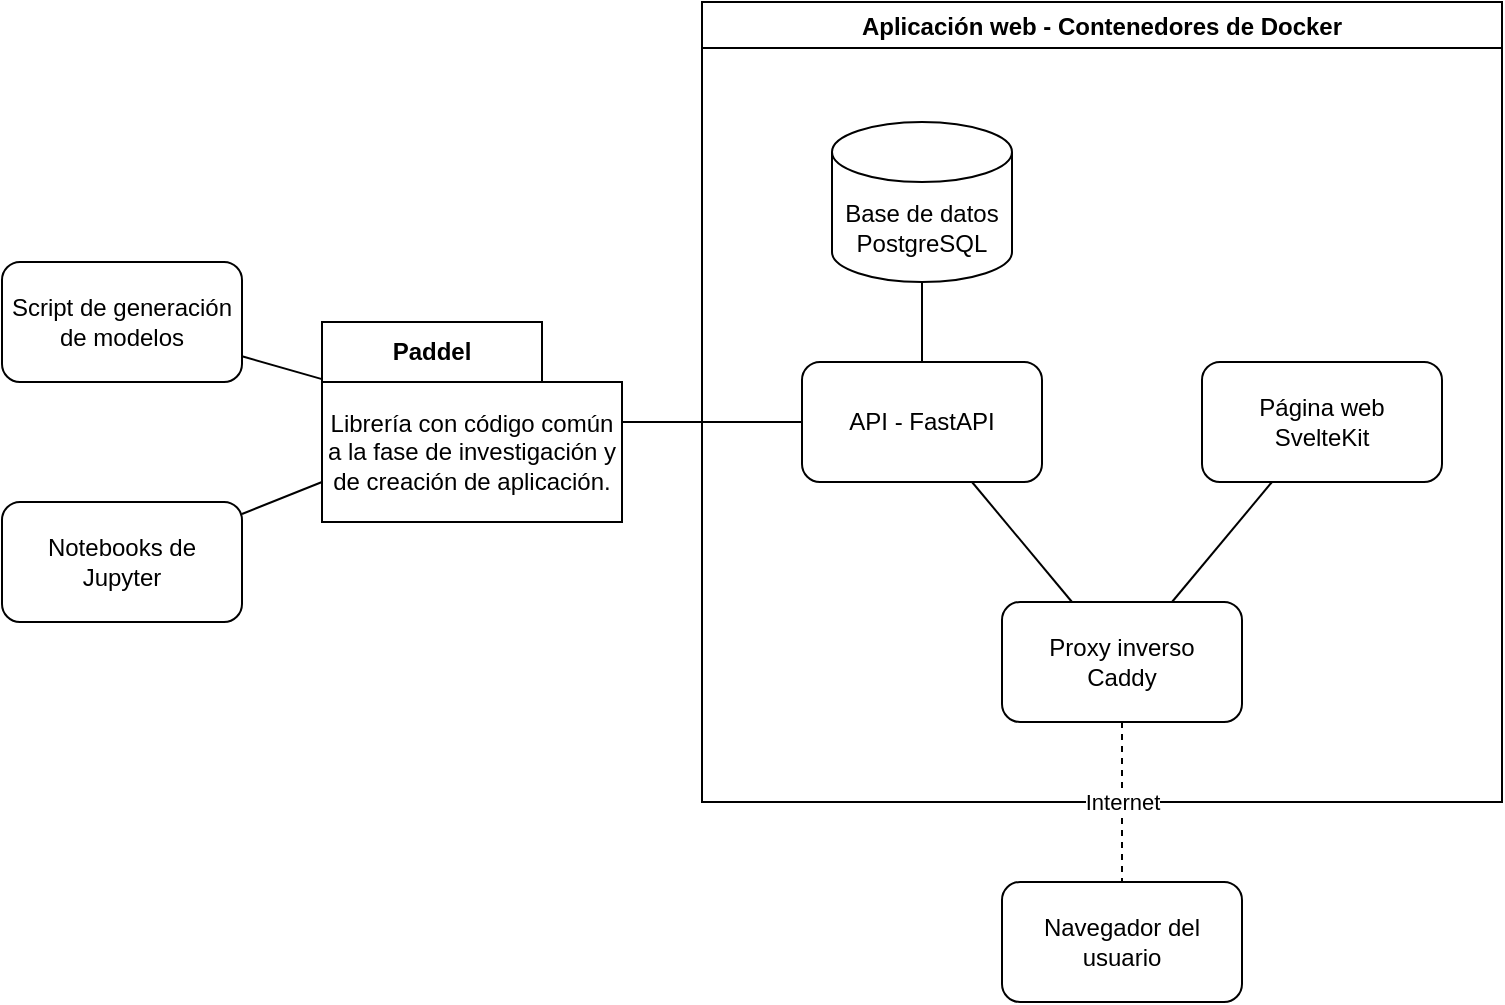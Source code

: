 <mxfile version="21.3.7" type="device">
  <diagram name="Page-1" id="0IWadkH4tq_5UzWSTKF0">
    <mxGraphModel dx="2314" dy="1150" grid="1" gridSize="10" guides="1" tooltips="1" connect="1" arrows="1" fold="1" page="1" pageScale="1" pageWidth="827" pageHeight="1169" math="0" shadow="0">
      <root>
        <mxCell id="0" />
        <mxCell id="1" parent="0" />
        <mxCell id="D5uU6oT00f09zmAHmCS--3" value="Paddel" style="shape=folder;fontStyle=1;tabWidth=110;tabHeight=30;tabPosition=left;html=1;boundedLbl=1;labelInHeader=1;container=1;collapsible=0;whiteSpace=wrap;" vertex="1" parent="1">
          <mxGeometry x="300" y="320" width="150" height="100" as="geometry" />
        </mxCell>
        <mxCell id="D5uU6oT00f09zmAHmCS--4" value="Librería con código común a la fase de investigación y de creación de aplicación." style="html=1;strokeColor=none;resizeWidth=1;resizeHeight=1;fillColor=none;part=1;connectable=0;allowArrows=0;deletable=0;whiteSpace=wrap;" vertex="1" parent="D5uU6oT00f09zmAHmCS--3">
          <mxGeometry width="150" height="70" relative="1" as="geometry">
            <mxPoint y="30" as="offset" />
          </mxGeometry>
        </mxCell>
        <mxCell id="D5uU6oT00f09zmAHmCS--6" value="&lt;div&gt;Notebooks de&lt;/div&gt;&lt;div&gt;Jupyter&lt;/div&gt;" style="rounded=1;whiteSpace=wrap;html=1;" vertex="1" parent="1">
          <mxGeometry x="140" y="410" width="120" height="60" as="geometry" />
        </mxCell>
        <mxCell id="D5uU6oT00f09zmAHmCS--7" value="Aplicación web - Contenedores de Docker" style="swimlane;" vertex="1" parent="1">
          <mxGeometry x="490" y="160" width="400" height="400" as="geometry" />
        </mxCell>
        <mxCell id="D5uU6oT00f09zmAHmCS--9" value="API - FastAPI" style="rounded=1;whiteSpace=wrap;html=1;" vertex="1" parent="D5uU6oT00f09zmAHmCS--7">
          <mxGeometry x="50" y="180" width="120" height="60" as="geometry" />
        </mxCell>
        <mxCell id="D5uU6oT00f09zmAHmCS--11" value="&lt;div&gt;Base de datos&lt;br&gt;&lt;/div&gt;&lt;div&gt;PostgreSQL&lt;br&gt;&lt;/div&gt;" style="shape=cylinder3;whiteSpace=wrap;html=1;boundedLbl=1;backgroundOutline=1;size=15;" vertex="1" parent="D5uU6oT00f09zmAHmCS--7">
          <mxGeometry x="65" y="60" width="90" height="80" as="geometry" />
        </mxCell>
        <mxCell id="D5uU6oT00f09zmAHmCS--13" value="" style="endArrow=none;html=1;rounded=0;" edge="1" parent="D5uU6oT00f09zmAHmCS--7" source="D5uU6oT00f09zmAHmCS--9" target="D5uU6oT00f09zmAHmCS--11">
          <mxGeometry width="50" height="50" relative="1" as="geometry">
            <mxPoint x="80" y="460" as="sourcePoint" />
            <mxPoint x="130" y="410" as="targetPoint" />
          </mxGeometry>
        </mxCell>
        <mxCell id="D5uU6oT00f09zmAHmCS--14" value="&lt;div&gt;Proxy inverso&lt;/div&gt;&lt;div&gt;Caddy&lt;br&gt;&lt;/div&gt;" style="rounded=1;whiteSpace=wrap;html=1;" vertex="1" parent="D5uU6oT00f09zmAHmCS--7">
          <mxGeometry x="150" y="300" width="120" height="60" as="geometry" />
        </mxCell>
        <mxCell id="D5uU6oT00f09zmAHmCS--16" value="" style="endArrow=none;html=1;rounded=0;" edge="1" parent="D5uU6oT00f09zmAHmCS--7" source="D5uU6oT00f09zmAHmCS--14" target="D5uU6oT00f09zmAHmCS--9">
          <mxGeometry width="50" height="50" relative="1" as="geometry">
            <mxPoint x="-240" y="430" as="sourcePoint" />
            <mxPoint x="-190" y="380" as="targetPoint" />
          </mxGeometry>
        </mxCell>
        <mxCell id="D5uU6oT00f09zmAHmCS--17" value="&lt;div&gt;Página web&lt;/div&gt;&lt;div&gt;SvelteKit&lt;br&gt;&lt;/div&gt;" style="rounded=1;whiteSpace=wrap;html=1;" vertex="1" parent="D5uU6oT00f09zmAHmCS--7">
          <mxGeometry x="250" y="180" width="120" height="60" as="geometry" />
        </mxCell>
        <mxCell id="D5uU6oT00f09zmAHmCS--18" value="" style="endArrow=none;html=1;rounded=0;" edge="1" parent="D5uU6oT00f09zmAHmCS--7" source="D5uU6oT00f09zmAHmCS--17" target="D5uU6oT00f09zmAHmCS--14">
          <mxGeometry width="50" height="50" relative="1" as="geometry">
            <mxPoint x="80" y="430" as="sourcePoint" />
            <mxPoint x="130" y="380" as="targetPoint" />
          </mxGeometry>
        </mxCell>
        <mxCell id="D5uU6oT00f09zmAHmCS--8" value="" style="endArrow=none;html=1;rounded=0;" edge="1" parent="1" source="D5uU6oT00f09zmAHmCS--6" target="D5uU6oT00f09zmAHmCS--3">
          <mxGeometry width="50" height="50" relative="1" as="geometry">
            <mxPoint x="610" y="620" as="sourcePoint" />
            <mxPoint x="660" y="570" as="targetPoint" />
          </mxGeometry>
        </mxCell>
        <mxCell id="D5uU6oT00f09zmAHmCS--10" value="" style="endArrow=none;html=1;rounded=0;" edge="1" parent="1" source="D5uU6oT00f09zmAHmCS--3" target="D5uU6oT00f09zmAHmCS--9">
          <mxGeometry width="50" height="50" relative="1" as="geometry">
            <mxPoint x="610" y="620" as="sourcePoint" />
            <mxPoint x="660" y="570" as="targetPoint" />
          </mxGeometry>
        </mxCell>
        <mxCell id="D5uU6oT00f09zmAHmCS--22" value="" style="endArrow=none;dashed=1;html=1;rounded=0;" edge="1" parent="1" source="D5uU6oT00f09zmAHmCS--14" target="D5uU6oT00f09zmAHmCS--27">
          <mxGeometry relative="1" as="geometry">
            <mxPoint x="710" y="620" as="sourcePoint" />
            <mxPoint x="700" y="640" as="targetPoint" />
          </mxGeometry>
        </mxCell>
        <mxCell id="D5uU6oT00f09zmAHmCS--23" value="&lt;div&gt;Internet&lt;/div&gt;" style="edgeLabel;resizable=0;html=1;align=center;verticalAlign=middle;" connectable="0" vertex="1" parent="D5uU6oT00f09zmAHmCS--22">
          <mxGeometry relative="1" as="geometry" />
        </mxCell>
        <mxCell id="D5uU6oT00f09zmAHmCS--27" value="&lt;div&gt;Navegador del usuario&lt;/div&gt;" style="rounded=1;whiteSpace=wrap;html=1;" vertex="1" parent="1">
          <mxGeometry x="640" y="600" width="120" height="60" as="geometry" />
        </mxCell>
        <mxCell id="D5uU6oT00f09zmAHmCS--28" value="&lt;div&gt;Script de generación&lt;/div&gt;&lt;div&gt;de modelos&lt;br&gt;&lt;/div&gt;" style="rounded=1;whiteSpace=wrap;html=1;" vertex="1" parent="1">
          <mxGeometry x="140" y="290" width="120" height="60" as="geometry" />
        </mxCell>
        <mxCell id="D5uU6oT00f09zmAHmCS--29" value="" style="endArrow=none;html=1;rounded=0;" edge="1" parent="1" source="D5uU6oT00f09zmAHmCS--3" target="D5uU6oT00f09zmAHmCS--28">
          <mxGeometry width="50" height="50" relative="1" as="geometry">
            <mxPoint x="80" y="410" as="sourcePoint" />
            <mxPoint x="130" y="360" as="targetPoint" />
          </mxGeometry>
        </mxCell>
      </root>
    </mxGraphModel>
  </diagram>
</mxfile>
